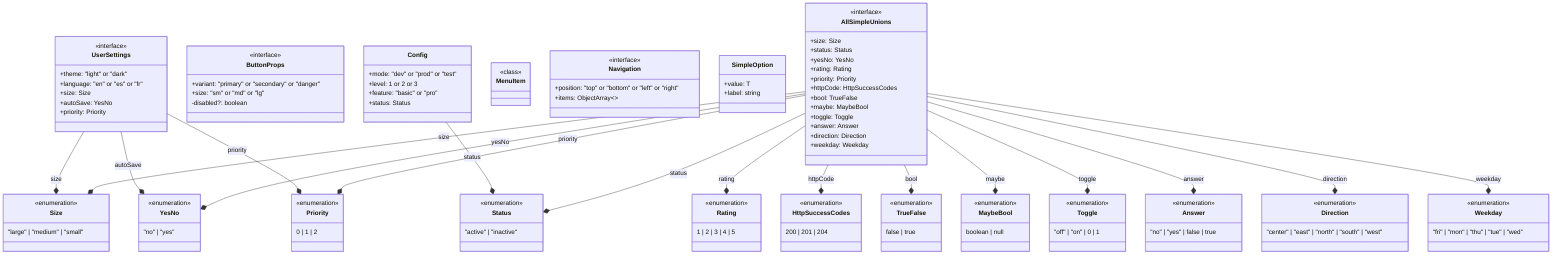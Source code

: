 classDiagram
  %% Legend
  %% --|> : Inheritance (extends)
  %% ..|> : Implementation (implements)
  %% --* : Composition (has/contains)
  %% -- : Association

  class Size {
    <<enumeration>>
    <<type>>
    "large" | "medium" | "small"
  }

  class Status {
    <<enumeration>>
    <<type>>
    "active" | "inactive"
  }

  class YesNo {
    <<enumeration>>
    <<type>>
    "no" | "yes"
  }

  class Rating {
    <<enumeration>>
    1 | 2 | 3 | 4 | 5
  }

  class Priority {
    <<enumeration>>
    <<type>>
    0 | 1 | 2
  }

  class HttpSuccessCodes {
    <<enumeration>>
    200 | 201 | 204
  }

  class TrueFalse {
    <<enumeration>>
    false | true
  }

  class MaybeBool {
    <<enumeration>>
    boolean | null
  }

  class Toggle {
    <<enumeration>>
    "off" | "on" | 0 | 1
  }

  class Answer {
    <<enumeration>>
    "no" | "yes" | false | true
  }

  class Direction {
    <<enumeration>>
    "center" | "east" | "north" | "south" | "west"
  }

  class Weekday {
    <<enumeration>>
    "fri" | "mon" | "thu" | "tue" | "wed"
  }

  class UserSettings {
    <<interface>>
    +theme: "light" or "dark"
    +language: "en" or "es" or "fr"
    +size: Size
    +autoSave: YesNo
    +priority: Priority
  }

  class ButtonProps {
    <<interface>>
    +variant: "primary" or "secondary" or "danger"
    +size: "sm" or "md" or "lg"
    -disabled?: boolean
  }

  class Config {
    +mode: "dev" or "prod" or "test"
    +level: 1 or 2 or 3
    +feature: "basic" or "pro"
    +status: Status
  }

  class MenuItem {
    <<class>>
  }

  class Navigation {
    <<interface>>
    +position: "top" or "bottom" or "left" or "right"
    +items: ObjectArray~~
  }

  class SimpleOption {
    +value: T
    +label: string
  }

  class AllSimpleUnions {
    <<interface>>
    +size: Size
    +status: Status
    +yesNo: YesNo
    +rating: Rating
    +priority: Priority
    +httpCode: HttpSuccessCodes
    +bool: TrueFalse
    +maybe: MaybeBool
    +toggle: Toggle
    +answer: Answer
    +direction: Direction
    +weekday: Weekday
  }

  UserSettings --* Size : size
  UserSettings --* YesNo : autoSave
  UserSettings --* Priority : priority
  Config --* Status : status
  AllSimpleUnions --* Size : size
  AllSimpleUnions --* Status : status
  AllSimpleUnions --* YesNo : yesNo
  AllSimpleUnions --* Rating : rating
  AllSimpleUnions --* Priority : priority
  AllSimpleUnions --* HttpSuccessCodes : httpCode
  AllSimpleUnions --* TrueFalse : bool
  AllSimpleUnions --* MaybeBool : maybe
  AllSimpleUnions --* Toggle : toggle
  AllSimpleUnions --* Answer : answer
  AllSimpleUnions --* Direction : direction
  AllSimpleUnions --* Weekday : weekday